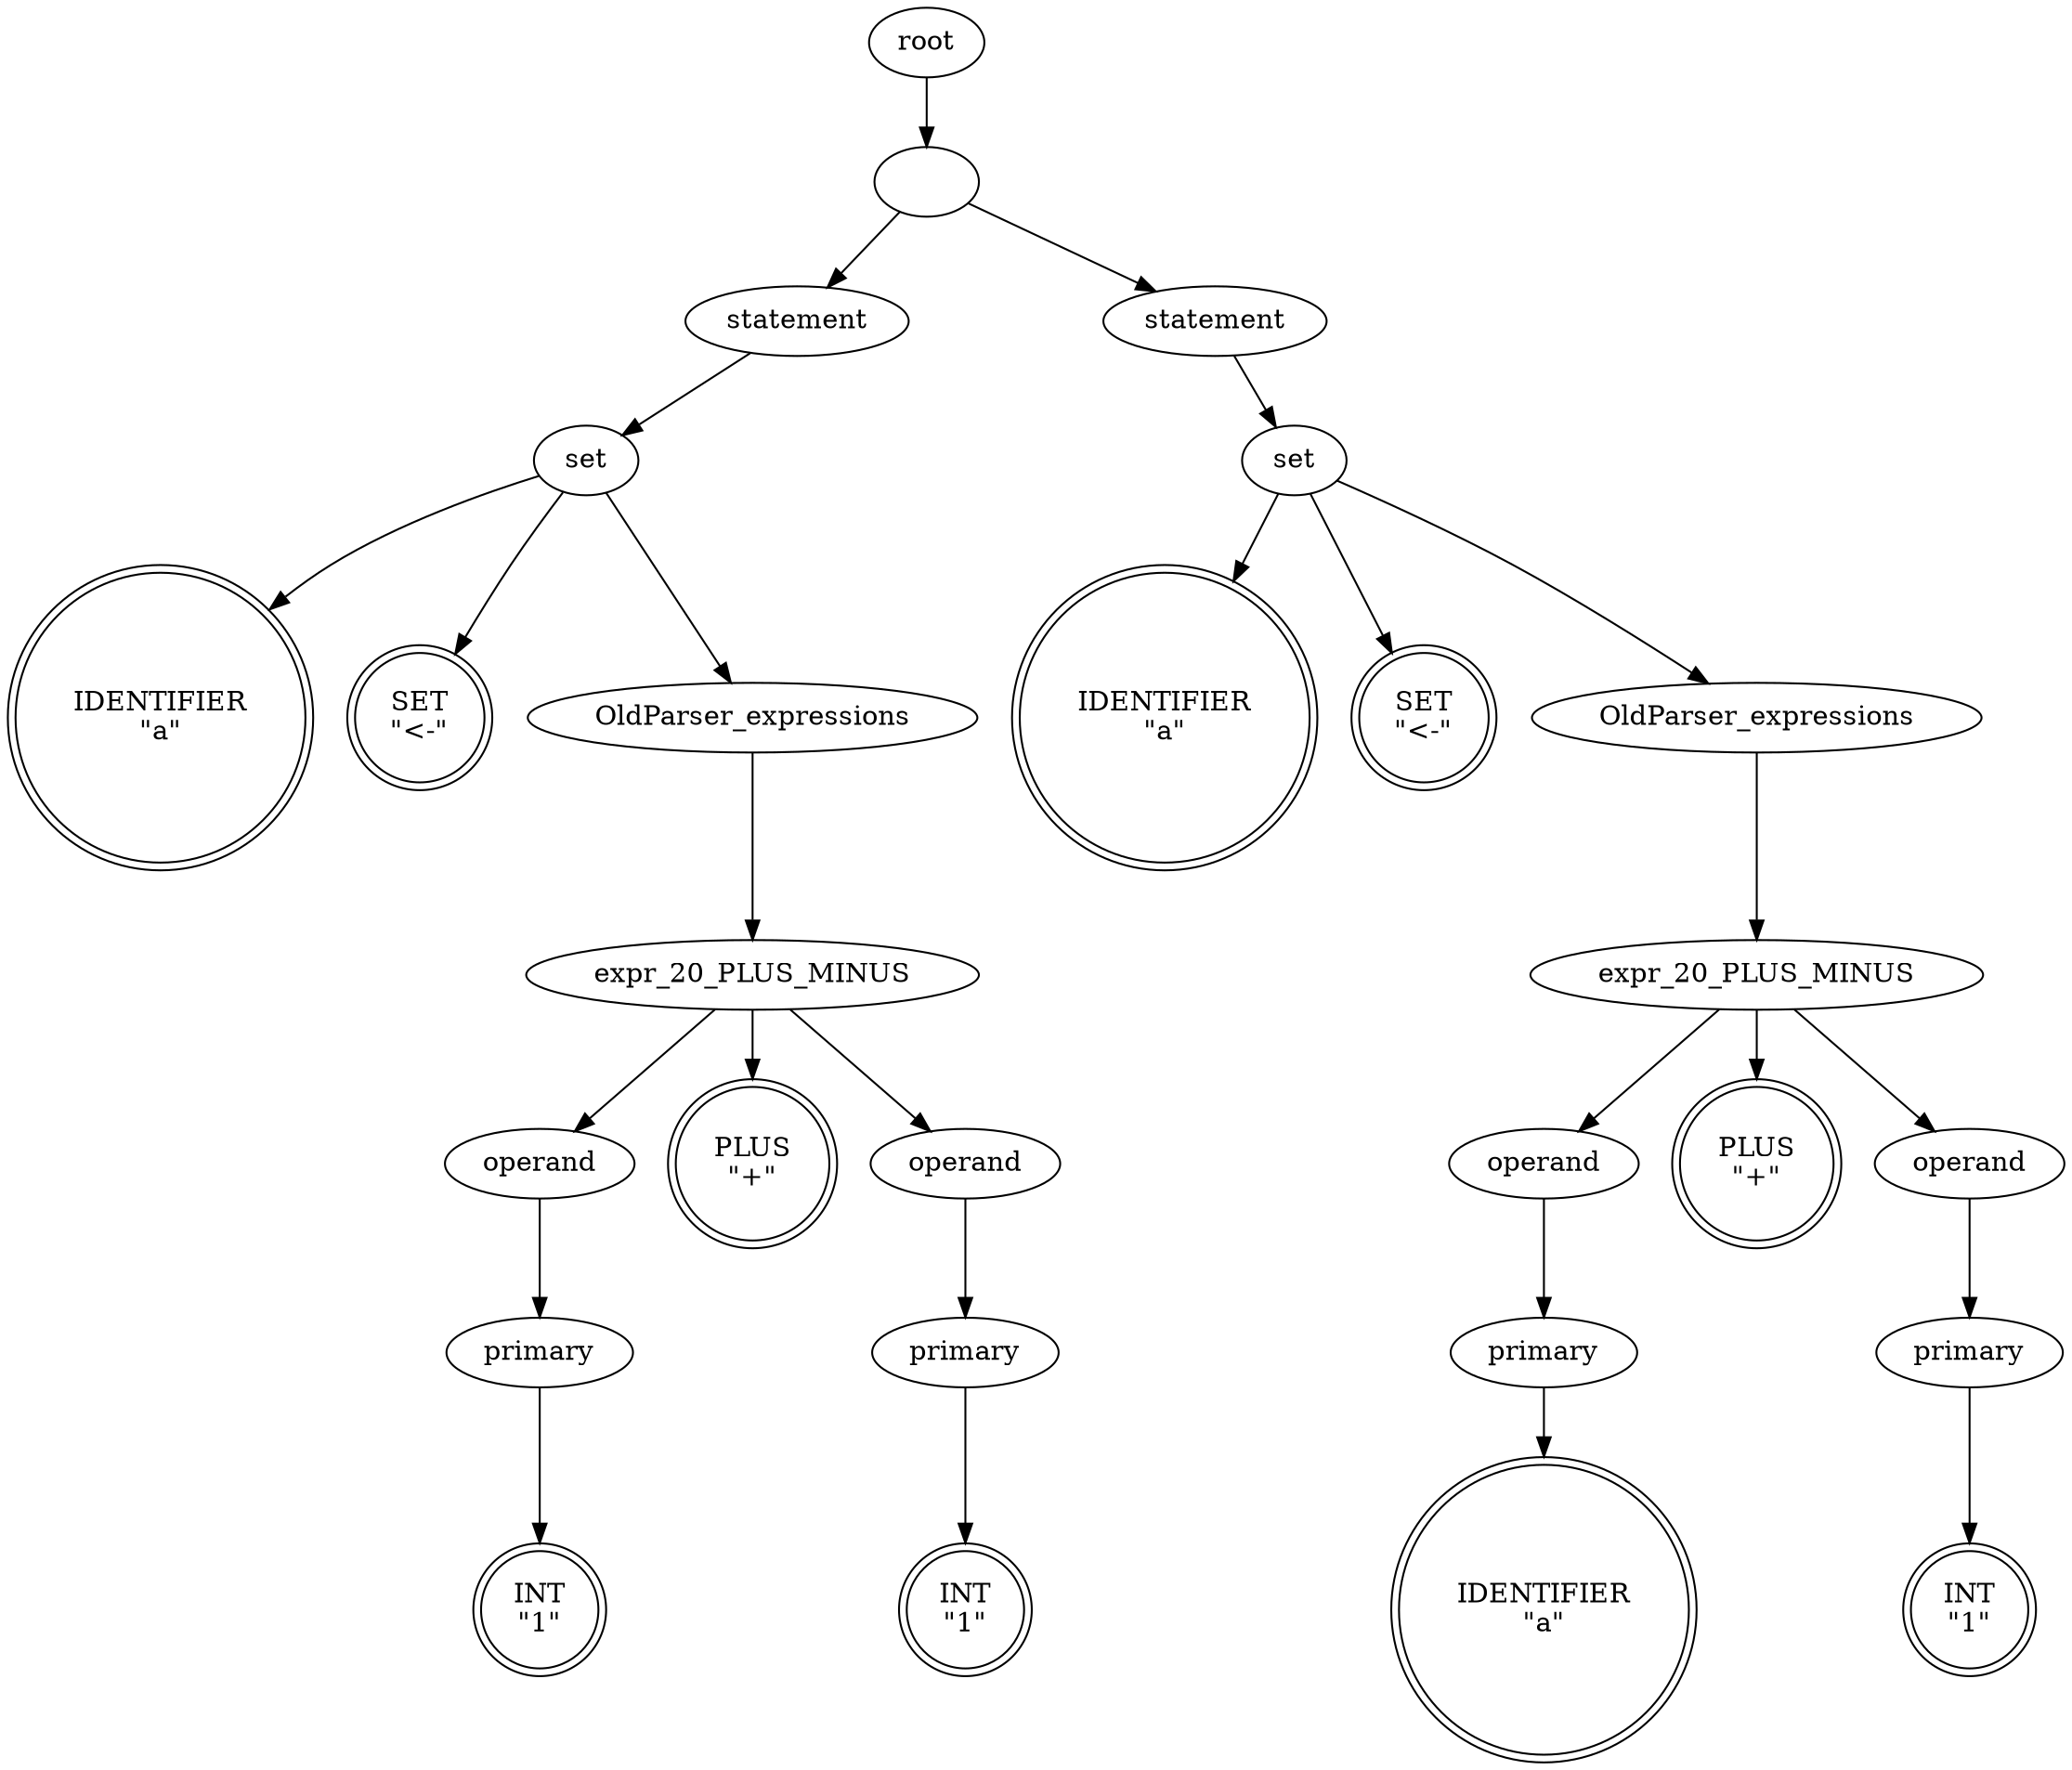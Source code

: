 digraph syntaxtree {
0 [  label="IDENTIFIER
\"a\"" shape=doublecircle height=0.50]
1 [  label="SET
\"<-\"" shape=doublecircle height=0.50]
2 [  label="INT
\"1\"" shape=doublecircle height=0.50]
3 [  label="primary" shape=ellipse fontcolor=black height=0.50]
3 [  label="primary" shape=ellipse fontcolor=black height=0.50]
4 [  label="operand" shape=ellipse fontcolor=black height=0.50]
4 [  label="operand" shape=ellipse fontcolor=black height=0.50]
5 [  label="PLUS
\"+\"" shape=doublecircle height=0.50]
6 [  label="INT
\"1\"" shape=doublecircle height=0.50]
7 [  label="primary" shape=ellipse fontcolor=black height=0.50]
7 [  label="primary" shape=ellipse fontcolor=black height=0.50]
8 [  label="operand" shape=ellipse fontcolor=black height=0.50]
8 [  label="operand" shape=ellipse fontcolor=black height=0.50]
9 [  label="expr_20_PLUS_MINUS" shape=ellipse fontcolor=black height=0.50]
9 [  label="expr_20_PLUS_MINUS" shape=ellipse fontcolor=black height=0.50]
10 [  label="OldParser_expressions" shape=ellipse fontcolor=black height=0.50]
10 [  label="OldParser_expressions" shape=ellipse fontcolor=black height=0.50]
11 [  label="set" shape=ellipse fontcolor=black height=0.50]
11 [  label="set" shape=ellipse fontcolor=black height=0.50]
12 [  label="statement" shape=ellipse fontcolor=black height=0.50]
12 [  label="statement" shape=ellipse fontcolor=black height=0.50]
13 [  label="IDENTIFIER
\"a\"" shape=doublecircle height=0.50]
14 [  label="SET
\"<-\"" shape=doublecircle height=0.50]
15 [  label="IDENTIFIER
\"a\"" shape=doublecircle height=0.50]
16 [  label="primary" shape=ellipse fontcolor=black height=0.50]
16 [  label="primary" shape=ellipse fontcolor=black height=0.50]
17 [  label="operand" shape=ellipse fontcolor=black height=0.50]
17 [  label="operand" shape=ellipse fontcolor=black height=0.50]
18 [  label="PLUS
\"+\"" shape=doublecircle height=0.50]
19 [  label="INT
\"1\"" shape=doublecircle height=0.50]
20 [  label="primary" shape=ellipse fontcolor=black height=0.50]
20 [  label="primary" shape=ellipse fontcolor=black height=0.50]
21 [  label="operand" shape=ellipse fontcolor=black height=0.50]
21 [  label="operand" shape=ellipse fontcolor=black height=0.50]
22 [  label="expr_20_PLUS_MINUS" shape=ellipse fontcolor=black height=0.50]
22 [  label="expr_20_PLUS_MINUS" shape=ellipse fontcolor=black height=0.50]
23 [  label="OldParser_expressions" shape=ellipse fontcolor=black height=0.50]
23 [  label="OldParser_expressions" shape=ellipse fontcolor=black height=0.50]
24 [  label="set" shape=ellipse fontcolor=black height=0.50]
24 [  label="set" shape=ellipse fontcolor=black height=0.50]
25 [  label="statement" shape=ellipse fontcolor=black height=0.50]
25 [  label="statement" shape=ellipse fontcolor=black height=0.50]
26 [  label="" shape=ellipse fontcolor=black height=0.50]
26 [  label="" shape=ellipse fontcolor=black height=0.50]
27 [  label="root" shape=ellipse fontcolor=black height=0.50]
27 [  label="root" shape=ellipse fontcolor=black height=0.50]
3->2 [  arrowshape=none];
4->3 [  arrowshape=none];
7->6 [  arrowshape=none];
8->7 [  arrowshape=none];
9->4 [  arrowshape=none];
9->5 [  arrowshape=none];
9->8 [  arrowshape=none];
10->9 [  arrowshape=none];
11->0 [  arrowshape=none];
11->1 [  arrowshape=none];
11->10 [  arrowshape=none];
12->11 [  arrowshape=none];
16->15 [  arrowshape=none];
17->16 [  arrowshape=none];
20->19 [  arrowshape=none];
21->20 [  arrowshape=none];
22->17 [  arrowshape=none];
22->18 [  arrowshape=none];
22->21 [  arrowshape=none];
23->22 [  arrowshape=none];
24->13 [  arrowshape=none];
24->14 [  arrowshape=none];
24->23 [  arrowshape=none];
25->24 [  arrowshape=none];
26->12 [  arrowshape=none];
26->25 [  arrowshape=none];
27->26 [  arrowshape=none];
}
